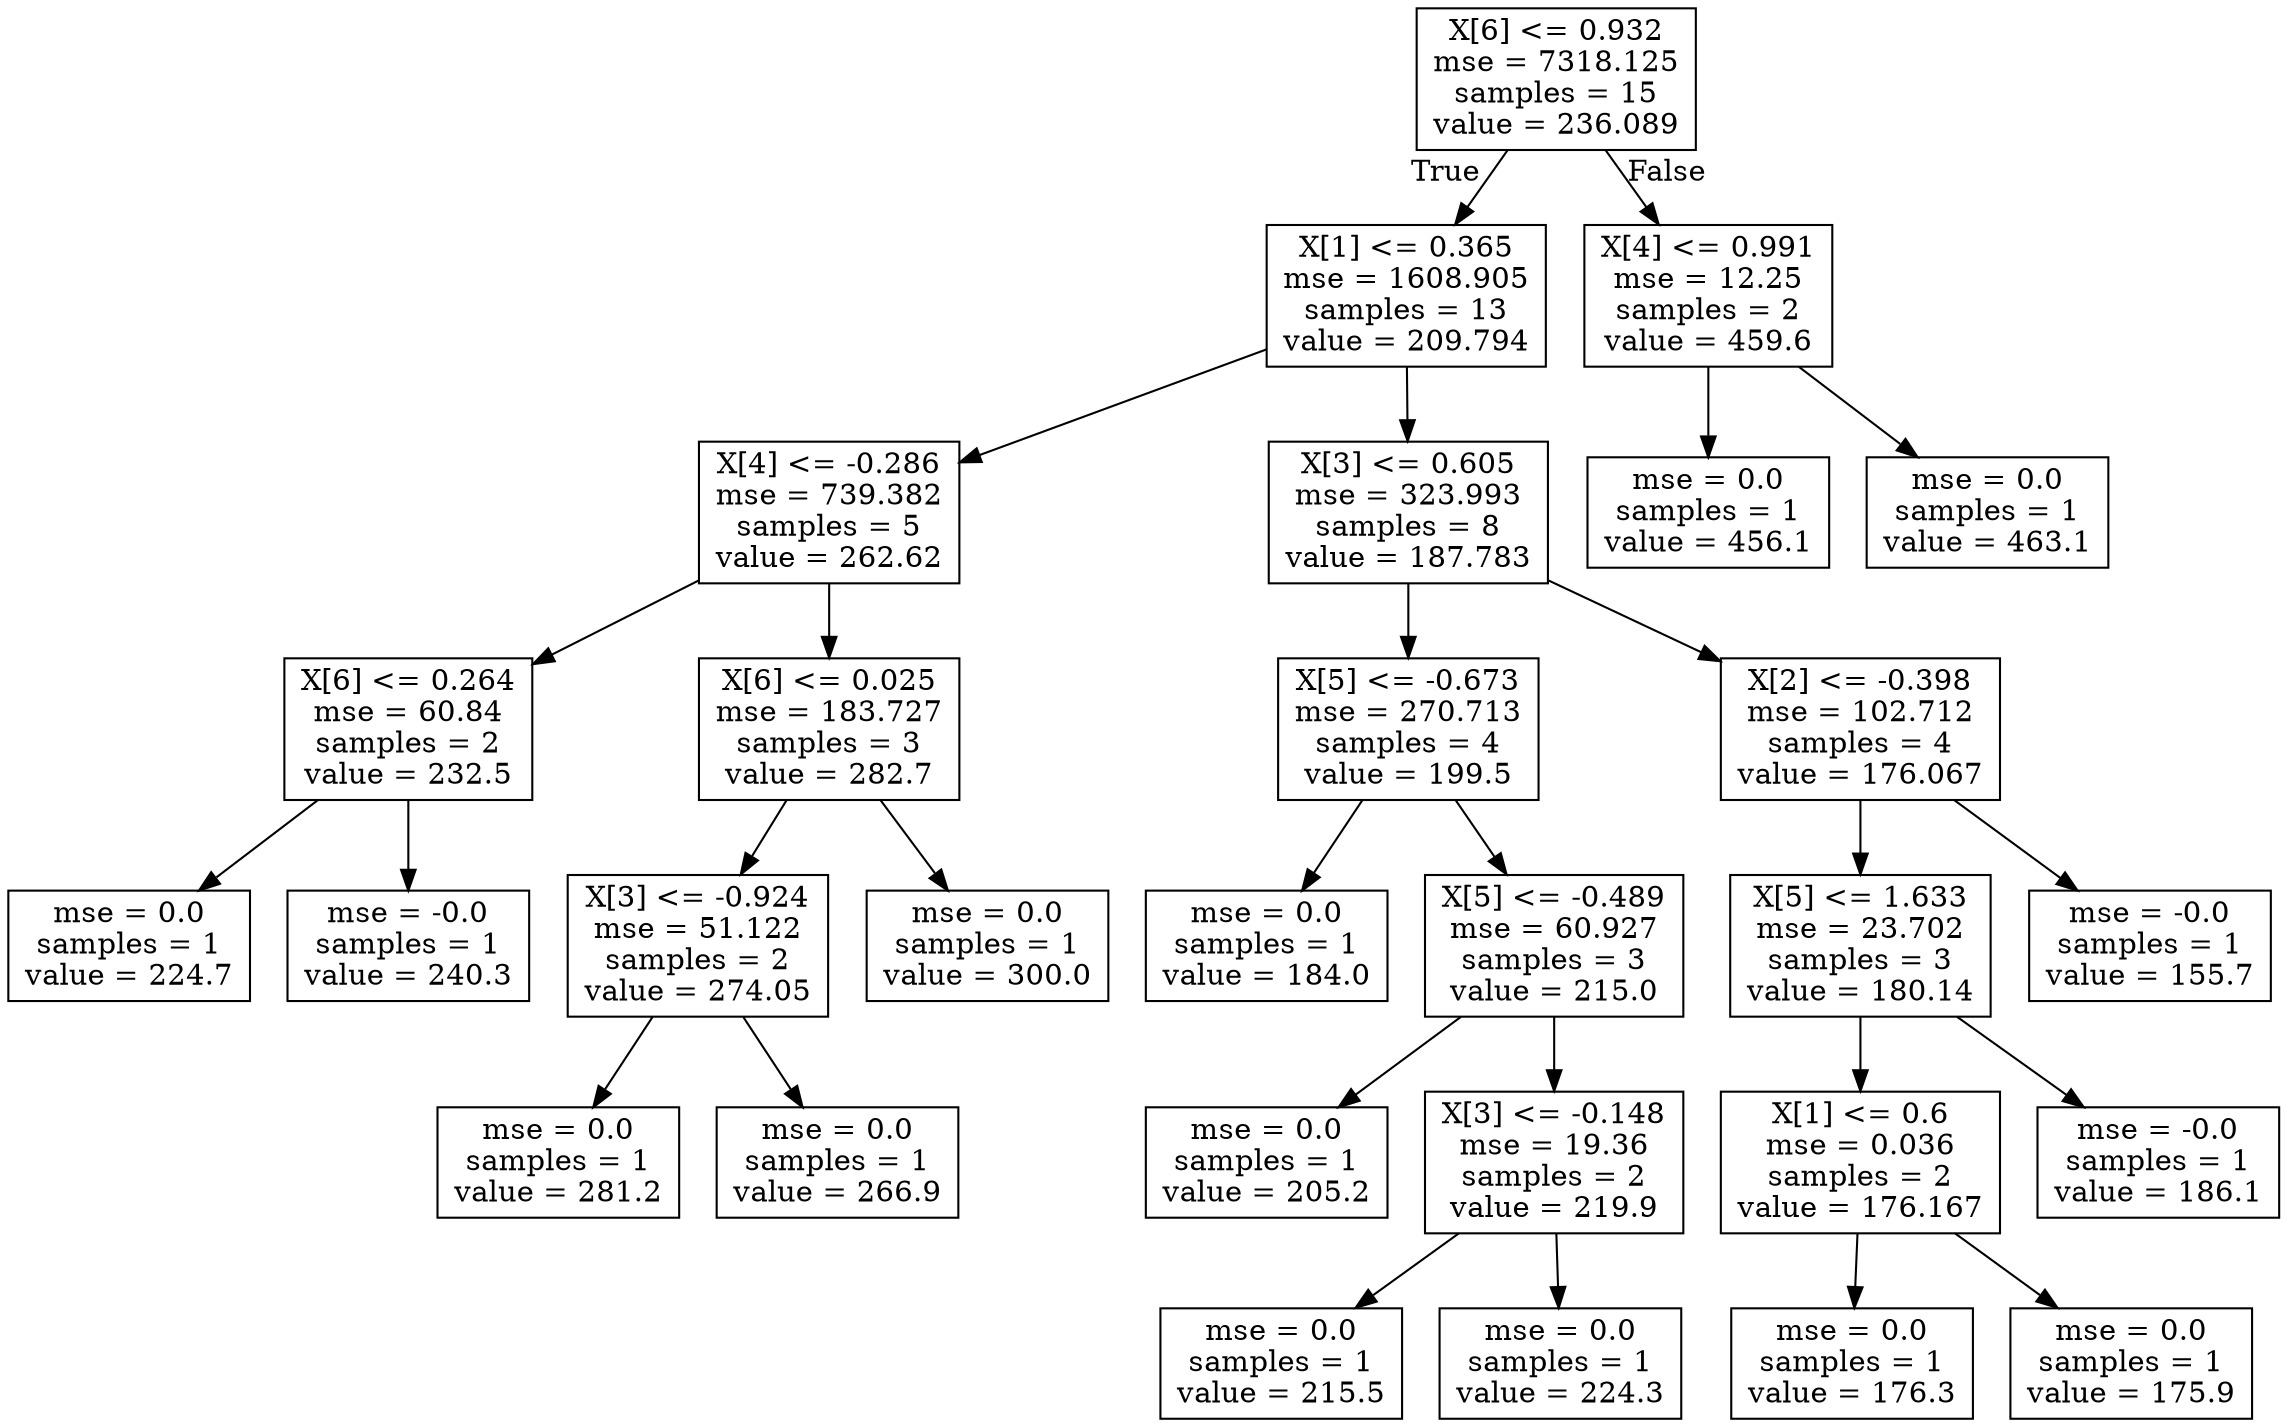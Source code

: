digraph Tree {
node [shape=box] ;
0 [label="X[6] <= 0.932\nmse = 7318.125\nsamples = 15\nvalue = 236.089"] ;
1 [label="X[1] <= 0.365\nmse = 1608.905\nsamples = 13\nvalue = 209.794"] ;
0 -> 1 [labeldistance=2.5, labelangle=45, headlabel="True"] ;
2 [label="X[4] <= -0.286\nmse = 739.382\nsamples = 5\nvalue = 262.62"] ;
1 -> 2 ;
3 [label="X[6] <= 0.264\nmse = 60.84\nsamples = 2\nvalue = 232.5"] ;
2 -> 3 ;
4 [label="mse = 0.0\nsamples = 1\nvalue = 224.7"] ;
3 -> 4 ;
5 [label="mse = -0.0\nsamples = 1\nvalue = 240.3"] ;
3 -> 5 ;
6 [label="X[6] <= 0.025\nmse = 183.727\nsamples = 3\nvalue = 282.7"] ;
2 -> 6 ;
7 [label="X[3] <= -0.924\nmse = 51.122\nsamples = 2\nvalue = 274.05"] ;
6 -> 7 ;
8 [label="mse = 0.0\nsamples = 1\nvalue = 281.2"] ;
7 -> 8 ;
9 [label="mse = 0.0\nsamples = 1\nvalue = 266.9"] ;
7 -> 9 ;
10 [label="mse = 0.0\nsamples = 1\nvalue = 300.0"] ;
6 -> 10 ;
11 [label="X[3] <= 0.605\nmse = 323.993\nsamples = 8\nvalue = 187.783"] ;
1 -> 11 ;
12 [label="X[5] <= -0.673\nmse = 270.713\nsamples = 4\nvalue = 199.5"] ;
11 -> 12 ;
13 [label="mse = 0.0\nsamples = 1\nvalue = 184.0"] ;
12 -> 13 ;
14 [label="X[5] <= -0.489\nmse = 60.927\nsamples = 3\nvalue = 215.0"] ;
12 -> 14 ;
15 [label="mse = 0.0\nsamples = 1\nvalue = 205.2"] ;
14 -> 15 ;
16 [label="X[3] <= -0.148\nmse = 19.36\nsamples = 2\nvalue = 219.9"] ;
14 -> 16 ;
17 [label="mse = 0.0\nsamples = 1\nvalue = 215.5"] ;
16 -> 17 ;
18 [label="mse = 0.0\nsamples = 1\nvalue = 224.3"] ;
16 -> 18 ;
19 [label="X[2] <= -0.398\nmse = 102.712\nsamples = 4\nvalue = 176.067"] ;
11 -> 19 ;
20 [label="X[5] <= 1.633\nmse = 23.702\nsamples = 3\nvalue = 180.14"] ;
19 -> 20 ;
21 [label="X[1] <= 0.6\nmse = 0.036\nsamples = 2\nvalue = 176.167"] ;
20 -> 21 ;
22 [label="mse = 0.0\nsamples = 1\nvalue = 176.3"] ;
21 -> 22 ;
23 [label="mse = 0.0\nsamples = 1\nvalue = 175.9"] ;
21 -> 23 ;
24 [label="mse = -0.0\nsamples = 1\nvalue = 186.1"] ;
20 -> 24 ;
25 [label="mse = -0.0\nsamples = 1\nvalue = 155.7"] ;
19 -> 25 ;
26 [label="X[4] <= 0.991\nmse = 12.25\nsamples = 2\nvalue = 459.6"] ;
0 -> 26 [labeldistance=2.5, labelangle=-45, headlabel="False"] ;
27 [label="mse = 0.0\nsamples = 1\nvalue = 456.1"] ;
26 -> 27 ;
28 [label="mse = 0.0\nsamples = 1\nvalue = 463.1"] ;
26 -> 28 ;
}